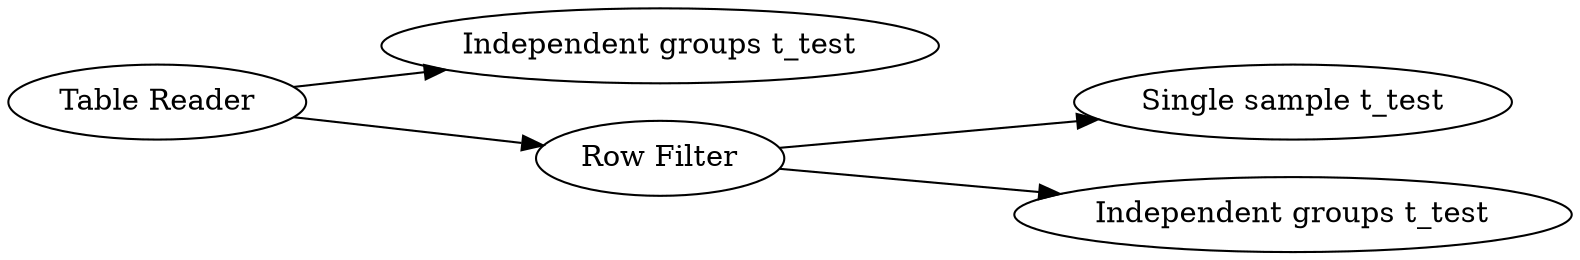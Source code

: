 digraph {
	"9008948269830839356_18" [label="Table Reader"]
	"9008948269830839356_14" [label="Single sample t_test"]
	"9008948269830839356_16" [label="Independent groups t_test"]
	"9008948269830839356_15" [label="Row Filter"]
	"9008948269830839356_17" [label="Independent groups t_test"]
	"9008948269830839356_18" -> "9008948269830839356_15"
	"9008948269830839356_15" -> "9008948269830839356_17"
	"9008948269830839356_18" -> "9008948269830839356_16"
	"9008948269830839356_15" -> "9008948269830839356_14"
	rankdir=LR
}
